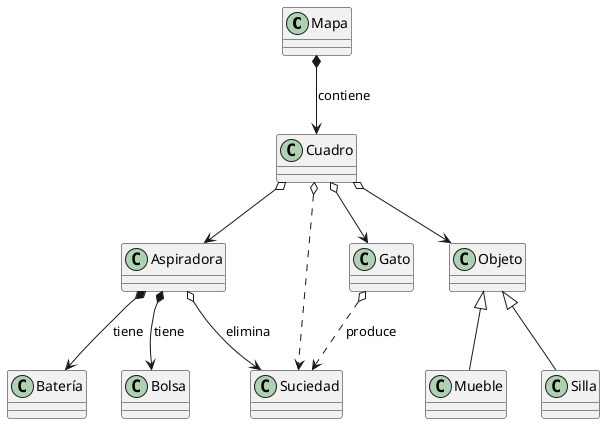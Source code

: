 @startuml
class Mapa
class Aspiradora
class Suciedad
class Batería
class Gato
class Bolsa
class Objeto
class Cuadro
class Mueble
class Silla

Mapa *--> Cuadro : contiene

Cuadro o--> Aspiradora 
Cuadro o--> Gato 
Cuadro o..> Suciedad
Cuadro o--> Objeto

Aspiradora o--> Suciedad : elimina
Aspiradora *--> Bolsa : tiene
Aspiradora *--> Batería : tiene

Gato o..> Suciedad : produce

Objeto <|-- Mueble
Objeto <|-- Silla

@enduml